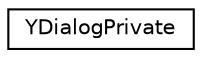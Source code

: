 digraph "Graphical Class Hierarchy"
{
 // LATEX_PDF_SIZE
  edge [fontname="Helvetica",fontsize="10",labelfontname="Helvetica",labelfontsize="10"];
  node [fontname="Helvetica",fontsize="10",shape=record];
  rankdir="LR";
  Node0 [label="YDialogPrivate",height=0.2,width=0.4,color="black", fillcolor="white", style="filled",URL="$structYDialogPrivate.html",tooltip=" "];
}
